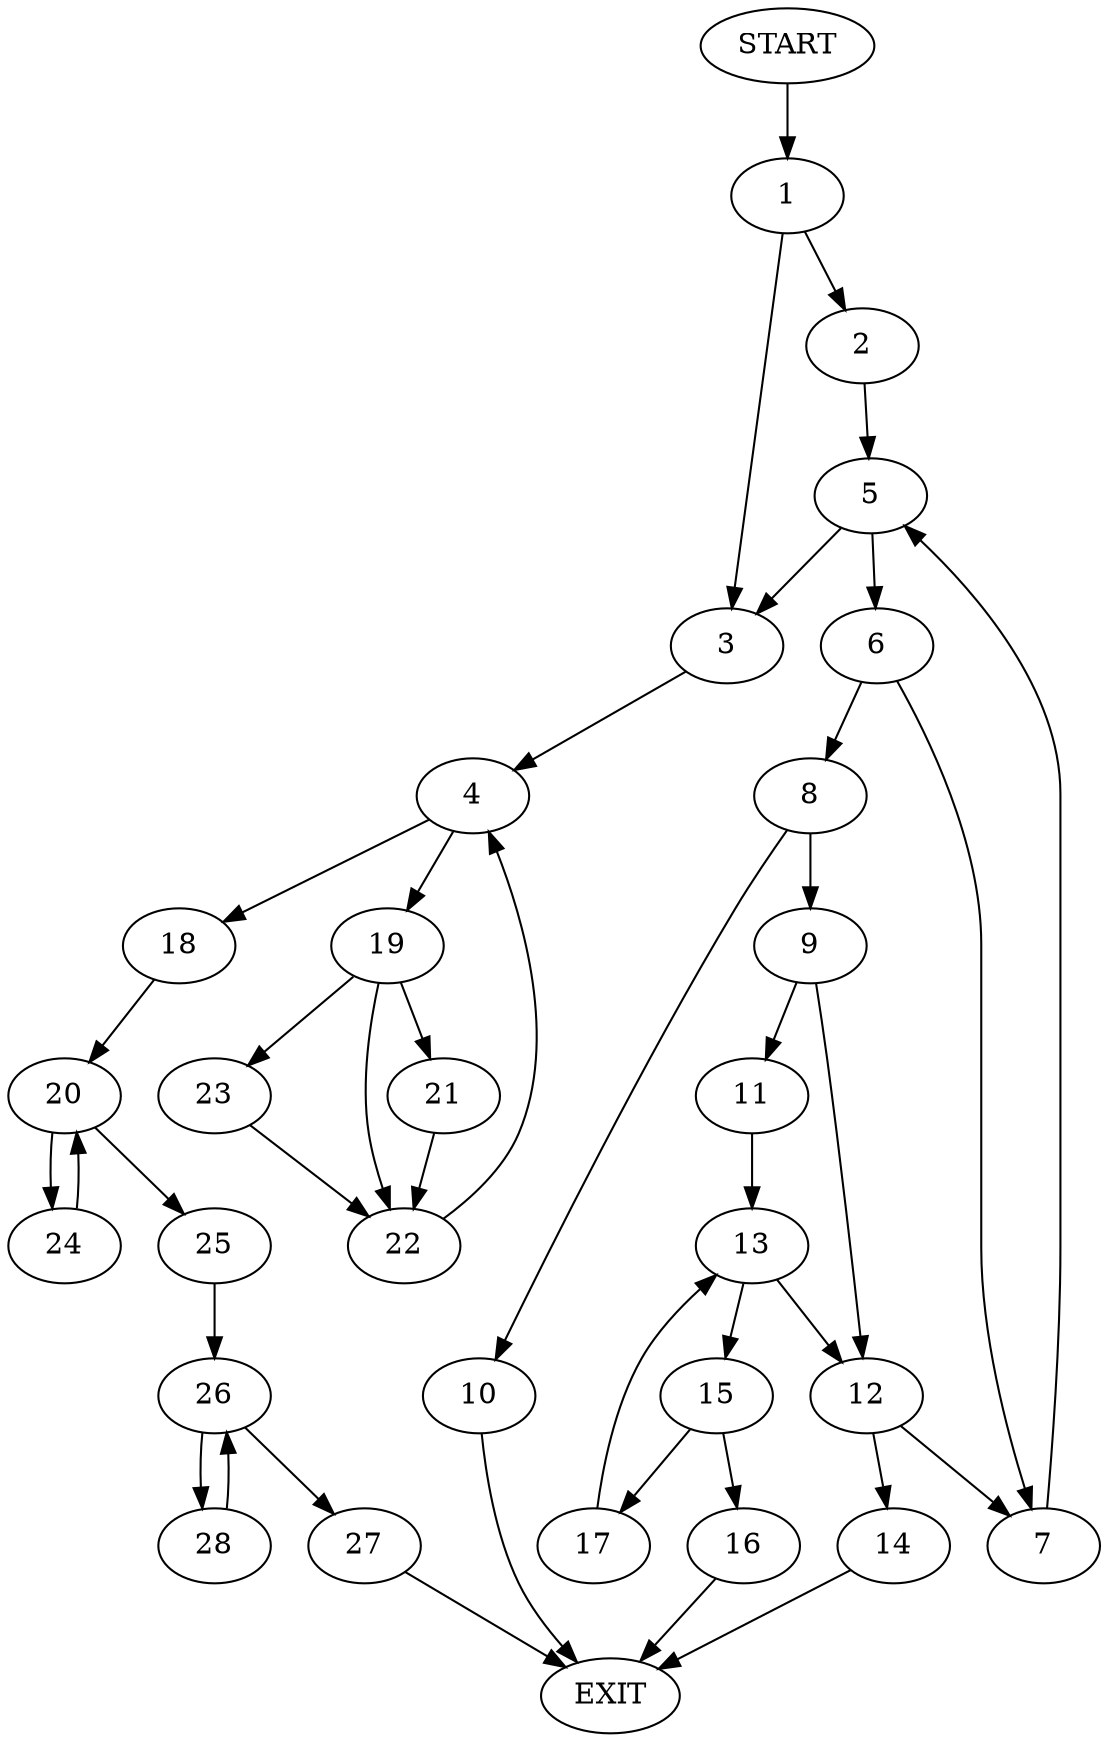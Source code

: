 digraph {
0 [label="START"]
29 [label="EXIT"]
0 -> 1
1 -> 2
1 -> 3
3 -> 4
2 -> 5
5 -> 6
5 -> 3
6 -> 7
6 -> 8
7 -> 5
8 -> 9
8 -> 10
9 -> 11
9 -> 12
10 -> 29
11 -> 13
12 -> 7
12 -> 14
13 -> 15
13 -> 12
15 -> 16
15 -> 17
16 -> 29
17 -> 13
14 -> 29
4 -> 18
4 -> 19
18 -> 20
19 -> 21
19 -> 22
19 -> 23
21 -> 22
22 -> 4
23 -> 22
20 -> 24
20 -> 25
24 -> 20
25 -> 26
26 -> 27
26 -> 28
27 -> 29
28 -> 26
}
